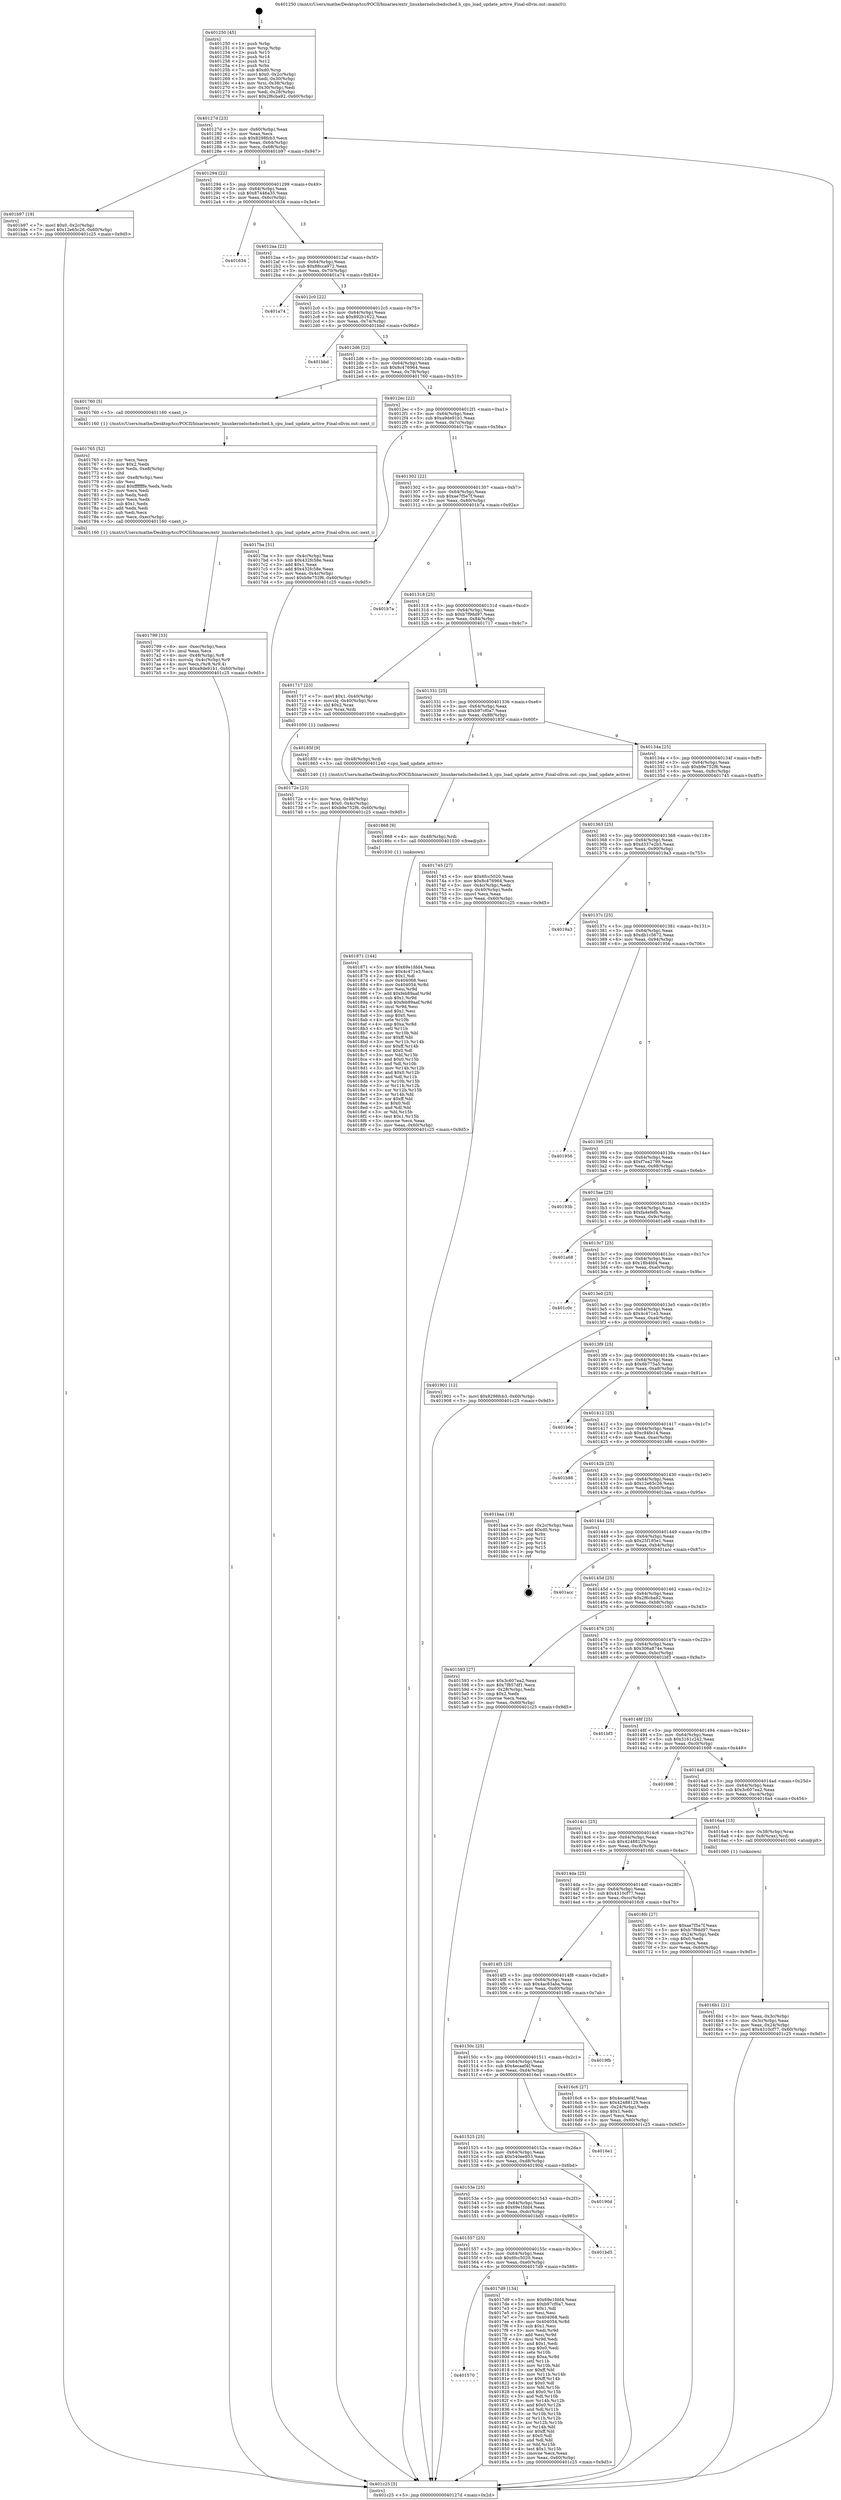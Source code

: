 digraph "0x401250" {
  label = "0x401250 (/mnt/c/Users/mathe/Desktop/tcc/POCII/binaries/extr_linuxkernelschedsched.h_cpu_load_update_active_Final-ollvm.out::main(0))"
  labelloc = "t"
  node[shape=record]

  Entry [label="",width=0.3,height=0.3,shape=circle,fillcolor=black,style=filled]
  "0x40127d" [label="{
     0x40127d [23]\l
     | [instrs]\l
     &nbsp;&nbsp;0x40127d \<+3\>: mov -0x60(%rbp),%eax\l
     &nbsp;&nbsp;0x401280 \<+2\>: mov %eax,%ecx\l
     &nbsp;&nbsp;0x401282 \<+6\>: sub $0x8298fcb3,%ecx\l
     &nbsp;&nbsp;0x401288 \<+3\>: mov %eax,-0x64(%rbp)\l
     &nbsp;&nbsp;0x40128b \<+3\>: mov %ecx,-0x68(%rbp)\l
     &nbsp;&nbsp;0x40128e \<+6\>: je 0000000000401b97 \<main+0x947\>\l
  }"]
  "0x401b97" [label="{
     0x401b97 [19]\l
     | [instrs]\l
     &nbsp;&nbsp;0x401b97 \<+7\>: movl $0x0,-0x2c(%rbp)\l
     &nbsp;&nbsp;0x401b9e \<+7\>: movl $0x12e65c26,-0x60(%rbp)\l
     &nbsp;&nbsp;0x401ba5 \<+5\>: jmp 0000000000401c25 \<main+0x9d5\>\l
  }"]
  "0x401294" [label="{
     0x401294 [22]\l
     | [instrs]\l
     &nbsp;&nbsp;0x401294 \<+5\>: jmp 0000000000401299 \<main+0x49\>\l
     &nbsp;&nbsp;0x401299 \<+3\>: mov -0x64(%rbp),%eax\l
     &nbsp;&nbsp;0x40129c \<+5\>: sub $0x87446a35,%eax\l
     &nbsp;&nbsp;0x4012a1 \<+3\>: mov %eax,-0x6c(%rbp)\l
     &nbsp;&nbsp;0x4012a4 \<+6\>: je 0000000000401634 \<main+0x3e4\>\l
  }"]
  Exit [label="",width=0.3,height=0.3,shape=circle,fillcolor=black,style=filled,peripheries=2]
  "0x401634" [label="{
     0x401634\l
  }", style=dashed]
  "0x4012aa" [label="{
     0x4012aa [22]\l
     | [instrs]\l
     &nbsp;&nbsp;0x4012aa \<+5\>: jmp 00000000004012af \<main+0x5f\>\l
     &nbsp;&nbsp;0x4012af \<+3\>: mov -0x64(%rbp),%eax\l
     &nbsp;&nbsp;0x4012b2 \<+5\>: sub $0x88cca972,%eax\l
     &nbsp;&nbsp;0x4012b7 \<+3\>: mov %eax,-0x70(%rbp)\l
     &nbsp;&nbsp;0x4012ba \<+6\>: je 0000000000401a74 \<main+0x824\>\l
  }"]
  "0x401871" [label="{
     0x401871 [144]\l
     | [instrs]\l
     &nbsp;&nbsp;0x401871 \<+5\>: mov $0x69e1fdd4,%eax\l
     &nbsp;&nbsp;0x401876 \<+5\>: mov $0x4c471e3,%ecx\l
     &nbsp;&nbsp;0x40187b \<+2\>: mov $0x1,%dl\l
     &nbsp;&nbsp;0x40187d \<+7\>: mov 0x404068,%esi\l
     &nbsp;&nbsp;0x401884 \<+8\>: mov 0x404054,%r8d\l
     &nbsp;&nbsp;0x40188c \<+3\>: mov %esi,%r9d\l
     &nbsp;&nbsp;0x40188f \<+7\>: add $0xfeb89aaf,%r9d\l
     &nbsp;&nbsp;0x401896 \<+4\>: sub $0x1,%r9d\l
     &nbsp;&nbsp;0x40189a \<+7\>: sub $0xfeb89aaf,%r9d\l
     &nbsp;&nbsp;0x4018a1 \<+4\>: imul %r9d,%esi\l
     &nbsp;&nbsp;0x4018a5 \<+3\>: and $0x1,%esi\l
     &nbsp;&nbsp;0x4018a8 \<+3\>: cmp $0x0,%esi\l
     &nbsp;&nbsp;0x4018ab \<+4\>: sete %r10b\l
     &nbsp;&nbsp;0x4018af \<+4\>: cmp $0xa,%r8d\l
     &nbsp;&nbsp;0x4018b3 \<+4\>: setl %r11b\l
     &nbsp;&nbsp;0x4018b7 \<+3\>: mov %r10b,%bl\l
     &nbsp;&nbsp;0x4018ba \<+3\>: xor $0xff,%bl\l
     &nbsp;&nbsp;0x4018bd \<+3\>: mov %r11b,%r14b\l
     &nbsp;&nbsp;0x4018c0 \<+4\>: xor $0xff,%r14b\l
     &nbsp;&nbsp;0x4018c4 \<+3\>: xor $0x0,%dl\l
     &nbsp;&nbsp;0x4018c7 \<+3\>: mov %bl,%r15b\l
     &nbsp;&nbsp;0x4018ca \<+4\>: and $0x0,%r15b\l
     &nbsp;&nbsp;0x4018ce \<+3\>: and %dl,%r10b\l
     &nbsp;&nbsp;0x4018d1 \<+3\>: mov %r14b,%r12b\l
     &nbsp;&nbsp;0x4018d4 \<+4\>: and $0x0,%r12b\l
     &nbsp;&nbsp;0x4018d8 \<+3\>: and %dl,%r11b\l
     &nbsp;&nbsp;0x4018db \<+3\>: or %r10b,%r15b\l
     &nbsp;&nbsp;0x4018de \<+3\>: or %r11b,%r12b\l
     &nbsp;&nbsp;0x4018e1 \<+3\>: xor %r12b,%r15b\l
     &nbsp;&nbsp;0x4018e4 \<+3\>: or %r14b,%bl\l
     &nbsp;&nbsp;0x4018e7 \<+3\>: xor $0xff,%bl\l
     &nbsp;&nbsp;0x4018ea \<+3\>: or $0x0,%dl\l
     &nbsp;&nbsp;0x4018ed \<+2\>: and %dl,%bl\l
     &nbsp;&nbsp;0x4018ef \<+3\>: or %bl,%r15b\l
     &nbsp;&nbsp;0x4018f2 \<+4\>: test $0x1,%r15b\l
     &nbsp;&nbsp;0x4018f6 \<+3\>: cmovne %ecx,%eax\l
     &nbsp;&nbsp;0x4018f9 \<+3\>: mov %eax,-0x60(%rbp)\l
     &nbsp;&nbsp;0x4018fc \<+5\>: jmp 0000000000401c25 \<main+0x9d5\>\l
  }"]
  "0x401a74" [label="{
     0x401a74\l
  }", style=dashed]
  "0x4012c0" [label="{
     0x4012c0 [22]\l
     | [instrs]\l
     &nbsp;&nbsp;0x4012c0 \<+5\>: jmp 00000000004012c5 \<main+0x75\>\l
     &nbsp;&nbsp;0x4012c5 \<+3\>: mov -0x64(%rbp),%eax\l
     &nbsp;&nbsp;0x4012c8 \<+5\>: sub $0x892b1622,%eax\l
     &nbsp;&nbsp;0x4012cd \<+3\>: mov %eax,-0x74(%rbp)\l
     &nbsp;&nbsp;0x4012d0 \<+6\>: je 0000000000401bbd \<main+0x96d\>\l
  }"]
  "0x401868" [label="{
     0x401868 [9]\l
     | [instrs]\l
     &nbsp;&nbsp;0x401868 \<+4\>: mov -0x48(%rbp),%rdi\l
     &nbsp;&nbsp;0x40186c \<+5\>: call 0000000000401030 \<free@plt\>\l
     | [calls]\l
     &nbsp;&nbsp;0x401030 \{1\} (unknown)\l
  }"]
  "0x401bbd" [label="{
     0x401bbd\l
  }", style=dashed]
  "0x4012d6" [label="{
     0x4012d6 [22]\l
     | [instrs]\l
     &nbsp;&nbsp;0x4012d6 \<+5\>: jmp 00000000004012db \<main+0x8b\>\l
     &nbsp;&nbsp;0x4012db \<+3\>: mov -0x64(%rbp),%eax\l
     &nbsp;&nbsp;0x4012de \<+5\>: sub $0x8c476964,%eax\l
     &nbsp;&nbsp;0x4012e3 \<+3\>: mov %eax,-0x78(%rbp)\l
     &nbsp;&nbsp;0x4012e6 \<+6\>: je 0000000000401760 \<main+0x510\>\l
  }"]
  "0x401570" [label="{
     0x401570\l
  }", style=dashed]
  "0x401760" [label="{
     0x401760 [5]\l
     | [instrs]\l
     &nbsp;&nbsp;0x401760 \<+5\>: call 0000000000401160 \<next_i\>\l
     | [calls]\l
     &nbsp;&nbsp;0x401160 \{1\} (/mnt/c/Users/mathe/Desktop/tcc/POCII/binaries/extr_linuxkernelschedsched.h_cpu_load_update_active_Final-ollvm.out::next_i)\l
  }"]
  "0x4012ec" [label="{
     0x4012ec [22]\l
     | [instrs]\l
     &nbsp;&nbsp;0x4012ec \<+5\>: jmp 00000000004012f1 \<main+0xa1\>\l
     &nbsp;&nbsp;0x4012f1 \<+3\>: mov -0x64(%rbp),%eax\l
     &nbsp;&nbsp;0x4012f4 \<+5\>: sub $0xa9de91b1,%eax\l
     &nbsp;&nbsp;0x4012f9 \<+3\>: mov %eax,-0x7c(%rbp)\l
     &nbsp;&nbsp;0x4012fc \<+6\>: je 00000000004017ba \<main+0x56a\>\l
  }"]
  "0x4017d9" [label="{
     0x4017d9 [134]\l
     | [instrs]\l
     &nbsp;&nbsp;0x4017d9 \<+5\>: mov $0x69e1fdd4,%eax\l
     &nbsp;&nbsp;0x4017de \<+5\>: mov $0xb97cf0a7,%ecx\l
     &nbsp;&nbsp;0x4017e3 \<+2\>: mov $0x1,%dl\l
     &nbsp;&nbsp;0x4017e5 \<+2\>: xor %esi,%esi\l
     &nbsp;&nbsp;0x4017e7 \<+7\>: mov 0x404068,%edi\l
     &nbsp;&nbsp;0x4017ee \<+8\>: mov 0x404054,%r8d\l
     &nbsp;&nbsp;0x4017f6 \<+3\>: sub $0x1,%esi\l
     &nbsp;&nbsp;0x4017f9 \<+3\>: mov %edi,%r9d\l
     &nbsp;&nbsp;0x4017fc \<+3\>: add %esi,%r9d\l
     &nbsp;&nbsp;0x4017ff \<+4\>: imul %r9d,%edi\l
     &nbsp;&nbsp;0x401803 \<+3\>: and $0x1,%edi\l
     &nbsp;&nbsp;0x401806 \<+3\>: cmp $0x0,%edi\l
     &nbsp;&nbsp;0x401809 \<+4\>: sete %r10b\l
     &nbsp;&nbsp;0x40180d \<+4\>: cmp $0xa,%r8d\l
     &nbsp;&nbsp;0x401811 \<+4\>: setl %r11b\l
     &nbsp;&nbsp;0x401815 \<+3\>: mov %r10b,%bl\l
     &nbsp;&nbsp;0x401818 \<+3\>: xor $0xff,%bl\l
     &nbsp;&nbsp;0x40181b \<+3\>: mov %r11b,%r14b\l
     &nbsp;&nbsp;0x40181e \<+4\>: xor $0xff,%r14b\l
     &nbsp;&nbsp;0x401822 \<+3\>: xor $0x0,%dl\l
     &nbsp;&nbsp;0x401825 \<+3\>: mov %bl,%r15b\l
     &nbsp;&nbsp;0x401828 \<+4\>: and $0x0,%r15b\l
     &nbsp;&nbsp;0x40182c \<+3\>: and %dl,%r10b\l
     &nbsp;&nbsp;0x40182f \<+3\>: mov %r14b,%r12b\l
     &nbsp;&nbsp;0x401832 \<+4\>: and $0x0,%r12b\l
     &nbsp;&nbsp;0x401836 \<+3\>: and %dl,%r11b\l
     &nbsp;&nbsp;0x401839 \<+3\>: or %r10b,%r15b\l
     &nbsp;&nbsp;0x40183c \<+3\>: or %r11b,%r12b\l
     &nbsp;&nbsp;0x40183f \<+3\>: xor %r12b,%r15b\l
     &nbsp;&nbsp;0x401842 \<+3\>: or %r14b,%bl\l
     &nbsp;&nbsp;0x401845 \<+3\>: xor $0xff,%bl\l
     &nbsp;&nbsp;0x401848 \<+3\>: or $0x0,%dl\l
     &nbsp;&nbsp;0x40184b \<+2\>: and %dl,%bl\l
     &nbsp;&nbsp;0x40184d \<+3\>: or %bl,%r15b\l
     &nbsp;&nbsp;0x401850 \<+4\>: test $0x1,%r15b\l
     &nbsp;&nbsp;0x401854 \<+3\>: cmovne %ecx,%eax\l
     &nbsp;&nbsp;0x401857 \<+3\>: mov %eax,-0x60(%rbp)\l
     &nbsp;&nbsp;0x40185a \<+5\>: jmp 0000000000401c25 \<main+0x9d5\>\l
  }"]
  "0x4017ba" [label="{
     0x4017ba [31]\l
     | [instrs]\l
     &nbsp;&nbsp;0x4017ba \<+3\>: mov -0x4c(%rbp),%eax\l
     &nbsp;&nbsp;0x4017bd \<+5\>: sub $0x432fc58e,%eax\l
     &nbsp;&nbsp;0x4017c2 \<+3\>: add $0x1,%eax\l
     &nbsp;&nbsp;0x4017c5 \<+5\>: add $0x432fc58e,%eax\l
     &nbsp;&nbsp;0x4017ca \<+3\>: mov %eax,-0x4c(%rbp)\l
     &nbsp;&nbsp;0x4017cd \<+7\>: movl $0xb9e752f6,-0x60(%rbp)\l
     &nbsp;&nbsp;0x4017d4 \<+5\>: jmp 0000000000401c25 \<main+0x9d5\>\l
  }"]
  "0x401302" [label="{
     0x401302 [22]\l
     | [instrs]\l
     &nbsp;&nbsp;0x401302 \<+5\>: jmp 0000000000401307 \<main+0xb7\>\l
     &nbsp;&nbsp;0x401307 \<+3\>: mov -0x64(%rbp),%eax\l
     &nbsp;&nbsp;0x40130a \<+5\>: sub $0xae7f5e7f,%eax\l
     &nbsp;&nbsp;0x40130f \<+3\>: mov %eax,-0x80(%rbp)\l
     &nbsp;&nbsp;0x401312 \<+6\>: je 0000000000401b7a \<main+0x92a\>\l
  }"]
  "0x401557" [label="{
     0x401557 [25]\l
     | [instrs]\l
     &nbsp;&nbsp;0x401557 \<+5\>: jmp 000000000040155c \<main+0x30c\>\l
     &nbsp;&nbsp;0x40155c \<+3\>: mov -0x64(%rbp),%eax\l
     &nbsp;&nbsp;0x40155f \<+5\>: sub $0x6fcc5020,%eax\l
     &nbsp;&nbsp;0x401564 \<+6\>: mov %eax,-0xe0(%rbp)\l
     &nbsp;&nbsp;0x40156a \<+6\>: je 00000000004017d9 \<main+0x589\>\l
  }"]
  "0x401b7a" [label="{
     0x401b7a\l
  }", style=dashed]
  "0x401318" [label="{
     0x401318 [25]\l
     | [instrs]\l
     &nbsp;&nbsp;0x401318 \<+5\>: jmp 000000000040131d \<main+0xcd\>\l
     &nbsp;&nbsp;0x40131d \<+3\>: mov -0x64(%rbp),%eax\l
     &nbsp;&nbsp;0x401320 \<+5\>: sub $0xb7f9dd97,%eax\l
     &nbsp;&nbsp;0x401325 \<+6\>: mov %eax,-0x84(%rbp)\l
     &nbsp;&nbsp;0x40132b \<+6\>: je 0000000000401717 \<main+0x4c7\>\l
  }"]
  "0x401bd5" [label="{
     0x401bd5\l
  }", style=dashed]
  "0x401717" [label="{
     0x401717 [23]\l
     | [instrs]\l
     &nbsp;&nbsp;0x401717 \<+7\>: movl $0x1,-0x40(%rbp)\l
     &nbsp;&nbsp;0x40171e \<+4\>: movslq -0x40(%rbp),%rax\l
     &nbsp;&nbsp;0x401722 \<+4\>: shl $0x2,%rax\l
     &nbsp;&nbsp;0x401726 \<+3\>: mov %rax,%rdi\l
     &nbsp;&nbsp;0x401729 \<+5\>: call 0000000000401050 \<malloc@plt\>\l
     | [calls]\l
     &nbsp;&nbsp;0x401050 \{1\} (unknown)\l
  }"]
  "0x401331" [label="{
     0x401331 [25]\l
     | [instrs]\l
     &nbsp;&nbsp;0x401331 \<+5\>: jmp 0000000000401336 \<main+0xe6\>\l
     &nbsp;&nbsp;0x401336 \<+3\>: mov -0x64(%rbp),%eax\l
     &nbsp;&nbsp;0x401339 \<+5\>: sub $0xb97cf0a7,%eax\l
     &nbsp;&nbsp;0x40133e \<+6\>: mov %eax,-0x88(%rbp)\l
     &nbsp;&nbsp;0x401344 \<+6\>: je 000000000040185f \<main+0x60f\>\l
  }"]
  "0x40153e" [label="{
     0x40153e [25]\l
     | [instrs]\l
     &nbsp;&nbsp;0x40153e \<+5\>: jmp 0000000000401543 \<main+0x2f3\>\l
     &nbsp;&nbsp;0x401543 \<+3\>: mov -0x64(%rbp),%eax\l
     &nbsp;&nbsp;0x401546 \<+5\>: sub $0x69e1fdd4,%eax\l
     &nbsp;&nbsp;0x40154b \<+6\>: mov %eax,-0xdc(%rbp)\l
     &nbsp;&nbsp;0x401551 \<+6\>: je 0000000000401bd5 \<main+0x985\>\l
  }"]
  "0x40185f" [label="{
     0x40185f [9]\l
     | [instrs]\l
     &nbsp;&nbsp;0x40185f \<+4\>: mov -0x48(%rbp),%rdi\l
     &nbsp;&nbsp;0x401863 \<+5\>: call 0000000000401240 \<cpu_load_update_active\>\l
     | [calls]\l
     &nbsp;&nbsp;0x401240 \{1\} (/mnt/c/Users/mathe/Desktop/tcc/POCII/binaries/extr_linuxkernelschedsched.h_cpu_load_update_active_Final-ollvm.out::cpu_load_update_active)\l
  }"]
  "0x40134a" [label="{
     0x40134a [25]\l
     | [instrs]\l
     &nbsp;&nbsp;0x40134a \<+5\>: jmp 000000000040134f \<main+0xff\>\l
     &nbsp;&nbsp;0x40134f \<+3\>: mov -0x64(%rbp),%eax\l
     &nbsp;&nbsp;0x401352 \<+5\>: sub $0xb9e752f6,%eax\l
     &nbsp;&nbsp;0x401357 \<+6\>: mov %eax,-0x8c(%rbp)\l
     &nbsp;&nbsp;0x40135d \<+6\>: je 0000000000401745 \<main+0x4f5\>\l
  }"]
  "0x40190d" [label="{
     0x40190d\l
  }", style=dashed]
  "0x401745" [label="{
     0x401745 [27]\l
     | [instrs]\l
     &nbsp;&nbsp;0x401745 \<+5\>: mov $0x6fcc5020,%eax\l
     &nbsp;&nbsp;0x40174a \<+5\>: mov $0x8c476964,%ecx\l
     &nbsp;&nbsp;0x40174f \<+3\>: mov -0x4c(%rbp),%edx\l
     &nbsp;&nbsp;0x401752 \<+3\>: cmp -0x40(%rbp),%edx\l
     &nbsp;&nbsp;0x401755 \<+3\>: cmovl %ecx,%eax\l
     &nbsp;&nbsp;0x401758 \<+3\>: mov %eax,-0x60(%rbp)\l
     &nbsp;&nbsp;0x40175b \<+5\>: jmp 0000000000401c25 \<main+0x9d5\>\l
  }"]
  "0x401363" [label="{
     0x401363 [25]\l
     | [instrs]\l
     &nbsp;&nbsp;0x401363 \<+5\>: jmp 0000000000401368 \<main+0x118\>\l
     &nbsp;&nbsp;0x401368 \<+3\>: mov -0x64(%rbp),%eax\l
     &nbsp;&nbsp;0x40136b \<+5\>: sub $0xd337e2b3,%eax\l
     &nbsp;&nbsp;0x401370 \<+6\>: mov %eax,-0x90(%rbp)\l
     &nbsp;&nbsp;0x401376 \<+6\>: je 00000000004019a3 \<main+0x753\>\l
  }"]
  "0x401525" [label="{
     0x401525 [25]\l
     | [instrs]\l
     &nbsp;&nbsp;0x401525 \<+5\>: jmp 000000000040152a \<main+0x2da\>\l
     &nbsp;&nbsp;0x40152a \<+3\>: mov -0x64(%rbp),%eax\l
     &nbsp;&nbsp;0x40152d \<+5\>: sub $0x540ee953,%eax\l
     &nbsp;&nbsp;0x401532 \<+6\>: mov %eax,-0xd8(%rbp)\l
     &nbsp;&nbsp;0x401538 \<+6\>: je 000000000040190d \<main+0x6bd\>\l
  }"]
  "0x4019a3" [label="{
     0x4019a3\l
  }", style=dashed]
  "0x40137c" [label="{
     0x40137c [25]\l
     | [instrs]\l
     &nbsp;&nbsp;0x40137c \<+5\>: jmp 0000000000401381 \<main+0x131\>\l
     &nbsp;&nbsp;0x401381 \<+3\>: mov -0x64(%rbp),%eax\l
     &nbsp;&nbsp;0x401384 \<+5\>: sub $0xdb1c5672,%eax\l
     &nbsp;&nbsp;0x401389 \<+6\>: mov %eax,-0x94(%rbp)\l
     &nbsp;&nbsp;0x40138f \<+6\>: je 0000000000401956 \<main+0x706\>\l
  }"]
  "0x4016e1" [label="{
     0x4016e1\l
  }", style=dashed]
  "0x401956" [label="{
     0x401956\l
  }", style=dashed]
  "0x401395" [label="{
     0x401395 [25]\l
     | [instrs]\l
     &nbsp;&nbsp;0x401395 \<+5\>: jmp 000000000040139a \<main+0x14a\>\l
     &nbsp;&nbsp;0x40139a \<+3\>: mov -0x64(%rbp),%eax\l
     &nbsp;&nbsp;0x40139d \<+5\>: sub $0xf7ea2799,%eax\l
     &nbsp;&nbsp;0x4013a2 \<+6\>: mov %eax,-0x98(%rbp)\l
     &nbsp;&nbsp;0x4013a8 \<+6\>: je 000000000040193b \<main+0x6eb\>\l
  }"]
  "0x40150c" [label="{
     0x40150c [25]\l
     | [instrs]\l
     &nbsp;&nbsp;0x40150c \<+5\>: jmp 0000000000401511 \<main+0x2c1\>\l
     &nbsp;&nbsp;0x401511 \<+3\>: mov -0x64(%rbp),%eax\l
     &nbsp;&nbsp;0x401514 \<+5\>: sub $0x4ecaef4f,%eax\l
     &nbsp;&nbsp;0x401519 \<+6\>: mov %eax,-0xd4(%rbp)\l
     &nbsp;&nbsp;0x40151f \<+6\>: je 00000000004016e1 \<main+0x491\>\l
  }"]
  "0x40193b" [label="{
     0x40193b\l
  }", style=dashed]
  "0x4013ae" [label="{
     0x4013ae [25]\l
     | [instrs]\l
     &nbsp;&nbsp;0x4013ae \<+5\>: jmp 00000000004013b3 \<main+0x163\>\l
     &nbsp;&nbsp;0x4013b3 \<+3\>: mov -0x64(%rbp),%eax\l
     &nbsp;&nbsp;0x4013b6 \<+5\>: sub $0xfa4efefb,%eax\l
     &nbsp;&nbsp;0x4013bb \<+6\>: mov %eax,-0x9c(%rbp)\l
     &nbsp;&nbsp;0x4013c1 \<+6\>: je 0000000000401a68 \<main+0x818\>\l
  }"]
  "0x4019fb" [label="{
     0x4019fb\l
  }", style=dashed]
  "0x401a68" [label="{
     0x401a68\l
  }", style=dashed]
  "0x4013c7" [label="{
     0x4013c7 [25]\l
     | [instrs]\l
     &nbsp;&nbsp;0x4013c7 \<+5\>: jmp 00000000004013cc \<main+0x17c\>\l
     &nbsp;&nbsp;0x4013cc \<+3\>: mov -0x64(%rbp),%eax\l
     &nbsp;&nbsp;0x4013cf \<+5\>: sub $0x18b4fd4,%eax\l
     &nbsp;&nbsp;0x4013d4 \<+6\>: mov %eax,-0xa0(%rbp)\l
     &nbsp;&nbsp;0x4013da \<+6\>: je 0000000000401c0c \<main+0x9bc\>\l
  }"]
  "0x401799" [label="{
     0x401799 [33]\l
     | [instrs]\l
     &nbsp;&nbsp;0x401799 \<+6\>: mov -0xec(%rbp),%ecx\l
     &nbsp;&nbsp;0x40179f \<+3\>: imul %eax,%ecx\l
     &nbsp;&nbsp;0x4017a2 \<+4\>: mov -0x48(%rbp),%r8\l
     &nbsp;&nbsp;0x4017a6 \<+4\>: movslq -0x4c(%rbp),%r9\l
     &nbsp;&nbsp;0x4017aa \<+4\>: mov %ecx,(%r8,%r9,4)\l
     &nbsp;&nbsp;0x4017ae \<+7\>: movl $0xa9de91b1,-0x60(%rbp)\l
     &nbsp;&nbsp;0x4017b5 \<+5\>: jmp 0000000000401c25 \<main+0x9d5\>\l
  }"]
  "0x401c0c" [label="{
     0x401c0c\l
  }", style=dashed]
  "0x4013e0" [label="{
     0x4013e0 [25]\l
     | [instrs]\l
     &nbsp;&nbsp;0x4013e0 \<+5\>: jmp 00000000004013e5 \<main+0x195\>\l
     &nbsp;&nbsp;0x4013e5 \<+3\>: mov -0x64(%rbp),%eax\l
     &nbsp;&nbsp;0x4013e8 \<+5\>: sub $0x4c471e3,%eax\l
     &nbsp;&nbsp;0x4013ed \<+6\>: mov %eax,-0xa4(%rbp)\l
     &nbsp;&nbsp;0x4013f3 \<+6\>: je 0000000000401901 \<main+0x6b1\>\l
  }"]
  "0x401765" [label="{
     0x401765 [52]\l
     | [instrs]\l
     &nbsp;&nbsp;0x401765 \<+2\>: xor %ecx,%ecx\l
     &nbsp;&nbsp;0x401767 \<+5\>: mov $0x2,%edx\l
     &nbsp;&nbsp;0x40176c \<+6\>: mov %edx,-0xe8(%rbp)\l
     &nbsp;&nbsp;0x401772 \<+1\>: cltd\l
     &nbsp;&nbsp;0x401773 \<+6\>: mov -0xe8(%rbp),%esi\l
     &nbsp;&nbsp;0x401779 \<+2\>: idiv %esi\l
     &nbsp;&nbsp;0x40177b \<+6\>: imul $0xfffffffe,%edx,%edx\l
     &nbsp;&nbsp;0x401781 \<+2\>: mov %ecx,%edi\l
     &nbsp;&nbsp;0x401783 \<+2\>: sub %edx,%edi\l
     &nbsp;&nbsp;0x401785 \<+2\>: mov %ecx,%edx\l
     &nbsp;&nbsp;0x401787 \<+3\>: sub $0x1,%edx\l
     &nbsp;&nbsp;0x40178a \<+2\>: add %edx,%edi\l
     &nbsp;&nbsp;0x40178c \<+2\>: sub %edi,%ecx\l
     &nbsp;&nbsp;0x40178e \<+6\>: mov %ecx,-0xec(%rbp)\l
     &nbsp;&nbsp;0x401794 \<+5\>: call 0000000000401160 \<next_i\>\l
     | [calls]\l
     &nbsp;&nbsp;0x401160 \{1\} (/mnt/c/Users/mathe/Desktop/tcc/POCII/binaries/extr_linuxkernelschedsched.h_cpu_load_update_active_Final-ollvm.out::next_i)\l
  }"]
  "0x401901" [label="{
     0x401901 [12]\l
     | [instrs]\l
     &nbsp;&nbsp;0x401901 \<+7\>: movl $0x8298fcb3,-0x60(%rbp)\l
     &nbsp;&nbsp;0x401908 \<+5\>: jmp 0000000000401c25 \<main+0x9d5\>\l
  }"]
  "0x4013f9" [label="{
     0x4013f9 [25]\l
     | [instrs]\l
     &nbsp;&nbsp;0x4013f9 \<+5\>: jmp 00000000004013fe \<main+0x1ae\>\l
     &nbsp;&nbsp;0x4013fe \<+3\>: mov -0x64(%rbp),%eax\l
     &nbsp;&nbsp;0x401401 \<+5\>: sub $0x6b775a5,%eax\l
     &nbsp;&nbsp;0x401406 \<+6\>: mov %eax,-0xa8(%rbp)\l
     &nbsp;&nbsp;0x40140c \<+6\>: je 0000000000401b6e \<main+0x91e\>\l
  }"]
  "0x40172e" [label="{
     0x40172e [23]\l
     | [instrs]\l
     &nbsp;&nbsp;0x40172e \<+4\>: mov %rax,-0x48(%rbp)\l
     &nbsp;&nbsp;0x401732 \<+7\>: movl $0x0,-0x4c(%rbp)\l
     &nbsp;&nbsp;0x401739 \<+7\>: movl $0xb9e752f6,-0x60(%rbp)\l
     &nbsp;&nbsp;0x401740 \<+5\>: jmp 0000000000401c25 \<main+0x9d5\>\l
  }"]
  "0x401b6e" [label="{
     0x401b6e\l
  }", style=dashed]
  "0x401412" [label="{
     0x401412 [25]\l
     | [instrs]\l
     &nbsp;&nbsp;0x401412 \<+5\>: jmp 0000000000401417 \<main+0x1c7\>\l
     &nbsp;&nbsp;0x401417 \<+3\>: mov -0x64(%rbp),%eax\l
     &nbsp;&nbsp;0x40141a \<+5\>: sub $0xc94fe14,%eax\l
     &nbsp;&nbsp;0x40141f \<+6\>: mov %eax,-0xac(%rbp)\l
     &nbsp;&nbsp;0x401425 \<+6\>: je 0000000000401b86 \<main+0x936\>\l
  }"]
  "0x4014f3" [label="{
     0x4014f3 [25]\l
     | [instrs]\l
     &nbsp;&nbsp;0x4014f3 \<+5\>: jmp 00000000004014f8 \<main+0x2a8\>\l
     &nbsp;&nbsp;0x4014f8 \<+3\>: mov -0x64(%rbp),%eax\l
     &nbsp;&nbsp;0x4014fb \<+5\>: sub $0x4ac83aba,%eax\l
     &nbsp;&nbsp;0x401500 \<+6\>: mov %eax,-0xd0(%rbp)\l
     &nbsp;&nbsp;0x401506 \<+6\>: je 00000000004019fb \<main+0x7ab\>\l
  }"]
  "0x401b86" [label="{
     0x401b86\l
  }", style=dashed]
  "0x40142b" [label="{
     0x40142b [25]\l
     | [instrs]\l
     &nbsp;&nbsp;0x40142b \<+5\>: jmp 0000000000401430 \<main+0x1e0\>\l
     &nbsp;&nbsp;0x401430 \<+3\>: mov -0x64(%rbp),%eax\l
     &nbsp;&nbsp;0x401433 \<+5\>: sub $0x12e65c26,%eax\l
     &nbsp;&nbsp;0x401438 \<+6\>: mov %eax,-0xb0(%rbp)\l
     &nbsp;&nbsp;0x40143e \<+6\>: je 0000000000401baa \<main+0x95a\>\l
  }"]
  "0x4016c6" [label="{
     0x4016c6 [27]\l
     | [instrs]\l
     &nbsp;&nbsp;0x4016c6 \<+5\>: mov $0x4ecaef4f,%eax\l
     &nbsp;&nbsp;0x4016cb \<+5\>: mov $0x42488129,%ecx\l
     &nbsp;&nbsp;0x4016d0 \<+3\>: mov -0x24(%rbp),%edx\l
     &nbsp;&nbsp;0x4016d3 \<+3\>: cmp $0x1,%edx\l
     &nbsp;&nbsp;0x4016d6 \<+3\>: cmovl %ecx,%eax\l
     &nbsp;&nbsp;0x4016d9 \<+3\>: mov %eax,-0x60(%rbp)\l
     &nbsp;&nbsp;0x4016dc \<+5\>: jmp 0000000000401c25 \<main+0x9d5\>\l
  }"]
  "0x401baa" [label="{
     0x401baa [19]\l
     | [instrs]\l
     &nbsp;&nbsp;0x401baa \<+3\>: mov -0x2c(%rbp),%eax\l
     &nbsp;&nbsp;0x401bad \<+7\>: add $0xd0,%rsp\l
     &nbsp;&nbsp;0x401bb4 \<+1\>: pop %rbx\l
     &nbsp;&nbsp;0x401bb5 \<+2\>: pop %r12\l
     &nbsp;&nbsp;0x401bb7 \<+2\>: pop %r14\l
     &nbsp;&nbsp;0x401bb9 \<+2\>: pop %r15\l
     &nbsp;&nbsp;0x401bbb \<+1\>: pop %rbp\l
     &nbsp;&nbsp;0x401bbc \<+1\>: ret\l
  }"]
  "0x401444" [label="{
     0x401444 [25]\l
     | [instrs]\l
     &nbsp;&nbsp;0x401444 \<+5\>: jmp 0000000000401449 \<main+0x1f9\>\l
     &nbsp;&nbsp;0x401449 \<+3\>: mov -0x64(%rbp),%eax\l
     &nbsp;&nbsp;0x40144c \<+5\>: sub $0x25f185e1,%eax\l
     &nbsp;&nbsp;0x401451 \<+6\>: mov %eax,-0xb4(%rbp)\l
     &nbsp;&nbsp;0x401457 \<+6\>: je 0000000000401acc \<main+0x87c\>\l
  }"]
  "0x4014da" [label="{
     0x4014da [25]\l
     | [instrs]\l
     &nbsp;&nbsp;0x4014da \<+5\>: jmp 00000000004014df \<main+0x28f\>\l
     &nbsp;&nbsp;0x4014df \<+3\>: mov -0x64(%rbp),%eax\l
     &nbsp;&nbsp;0x4014e2 \<+5\>: sub $0x4310cf77,%eax\l
     &nbsp;&nbsp;0x4014e7 \<+6\>: mov %eax,-0xcc(%rbp)\l
     &nbsp;&nbsp;0x4014ed \<+6\>: je 00000000004016c6 \<main+0x476\>\l
  }"]
  "0x401acc" [label="{
     0x401acc\l
  }", style=dashed]
  "0x40145d" [label="{
     0x40145d [25]\l
     | [instrs]\l
     &nbsp;&nbsp;0x40145d \<+5\>: jmp 0000000000401462 \<main+0x212\>\l
     &nbsp;&nbsp;0x401462 \<+3\>: mov -0x64(%rbp),%eax\l
     &nbsp;&nbsp;0x401465 \<+5\>: sub $0x2f6cba92,%eax\l
     &nbsp;&nbsp;0x40146a \<+6\>: mov %eax,-0xb8(%rbp)\l
     &nbsp;&nbsp;0x401470 \<+6\>: je 0000000000401593 \<main+0x343\>\l
  }"]
  "0x4016fc" [label="{
     0x4016fc [27]\l
     | [instrs]\l
     &nbsp;&nbsp;0x4016fc \<+5\>: mov $0xae7f5e7f,%eax\l
     &nbsp;&nbsp;0x401701 \<+5\>: mov $0xb7f9dd97,%ecx\l
     &nbsp;&nbsp;0x401706 \<+3\>: mov -0x24(%rbp),%edx\l
     &nbsp;&nbsp;0x401709 \<+3\>: cmp $0x0,%edx\l
     &nbsp;&nbsp;0x40170c \<+3\>: cmove %ecx,%eax\l
     &nbsp;&nbsp;0x40170f \<+3\>: mov %eax,-0x60(%rbp)\l
     &nbsp;&nbsp;0x401712 \<+5\>: jmp 0000000000401c25 \<main+0x9d5\>\l
  }"]
  "0x401593" [label="{
     0x401593 [27]\l
     | [instrs]\l
     &nbsp;&nbsp;0x401593 \<+5\>: mov $0x3c607ea2,%eax\l
     &nbsp;&nbsp;0x401598 \<+5\>: mov $0x7f857df1,%ecx\l
     &nbsp;&nbsp;0x40159d \<+3\>: mov -0x28(%rbp),%edx\l
     &nbsp;&nbsp;0x4015a0 \<+3\>: cmp $0x2,%edx\l
     &nbsp;&nbsp;0x4015a3 \<+3\>: cmovne %ecx,%eax\l
     &nbsp;&nbsp;0x4015a6 \<+3\>: mov %eax,-0x60(%rbp)\l
     &nbsp;&nbsp;0x4015a9 \<+5\>: jmp 0000000000401c25 \<main+0x9d5\>\l
  }"]
  "0x401476" [label="{
     0x401476 [25]\l
     | [instrs]\l
     &nbsp;&nbsp;0x401476 \<+5\>: jmp 000000000040147b \<main+0x22b\>\l
     &nbsp;&nbsp;0x40147b \<+3\>: mov -0x64(%rbp),%eax\l
     &nbsp;&nbsp;0x40147e \<+5\>: sub $0x306a874e,%eax\l
     &nbsp;&nbsp;0x401483 \<+6\>: mov %eax,-0xbc(%rbp)\l
     &nbsp;&nbsp;0x401489 \<+6\>: je 0000000000401bf3 \<main+0x9a3\>\l
  }"]
  "0x401c25" [label="{
     0x401c25 [5]\l
     | [instrs]\l
     &nbsp;&nbsp;0x401c25 \<+5\>: jmp 000000000040127d \<main+0x2d\>\l
  }"]
  "0x401250" [label="{
     0x401250 [45]\l
     | [instrs]\l
     &nbsp;&nbsp;0x401250 \<+1\>: push %rbp\l
     &nbsp;&nbsp;0x401251 \<+3\>: mov %rsp,%rbp\l
     &nbsp;&nbsp;0x401254 \<+2\>: push %r15\l
     &nbsp;&nbsp;0x401256 \<+2\>: push %r14\l
     &nbsp;&nbsp;0x401258 \<+2\>: push %r12\l
     &nbsp;&nbsp;0x40125a \<+1\>: push %rbx\l
     &nbsp;&nbsp;0x40125b \<+7\>: sub $0xd0,%rsp\l
     &nbsp;&nbsp;0x401262 \<+7\>: movl $0x0,-0x2c(%rbp)\l
     &nbsp;&nbsp;0x401269 \<+3\>: mov %edi,-0x30(%rbp)\l
     &nbsp;&nbsp;0x40126c \<+4\>: mov %rsi,-0x38(%rbp)\l
     &nbsp;&nbsp;0x401270 \<+3\>: mov -0x30(%rbp),%edi\l
     &nbsp;&nbsp;0x401273 \<+3\>: mov %edi,-0x28(%rbp)\l
     &nbsp;&nbsp;0x401276 \<+7\>: movl $0x2f6cba92,-0x60(%rbp)\l
  }"]
  "0x4016b1" [label="{
     0x4016b1 [21]\l
     | [instrs]\l
     &nbsp;&nbsp;0x4016b1 \<+3\>: mov %eax,-0x3c(%rbp)\l
     &nbsp;&nbsp;0x4016b4 \<+3\>: mov -0x3c(%rbp),%eax\l
     &nbsp;&nbsp;0x4016b7 \<+3\>: mov %eax,-0x24(%rbp)\l
     &nbsp;&nbsp;0x4016ba \<+7\>: movl $0x4310cf77,-0x60(%rbp)\l
     &nbsp;&nbsp;0x4016c1 \<+5\>: jmp 0000000000401c25 \<main+0x9d5\>\l
  }"]
  "0x401bf3" [label="{
     0x401bf3\l
  }", style=dashed]
  "0x40148f" [label="{
     0x40148f [25]\l
     | [instrs]\l
     &nbsp;&nbsp;0x40148f \<+5\>: jmp 0000000000401494 \<main+0x244\>\l
     &nbsp;&nbsp;0x401494 \<+3\>: mov -0x64(%rbp),%eax\l
     &nbsp;&nbsp;0x401497 \<+5\>: sub $0x3161c242,%eax\l
     &nbsp;&nbsp;0x40149c \<+6\>: mov %eax,-0xc0(%rbp)\l
     &nbsp;&nbsp;0x4014a2 \<+6\>: je 0000000000401698 \<main+0x448\>\l
  }"]
  "0x4014c1" [label="{
     0x4014c1 [25]\l
     | [instrs]\l
     &nbsp;&nbsp;0x4014c1 \<+5\>: jmp 00000000004014c6 \<main+0x276\>\l
     &nbsp;&nbsp;0x4014c6 \<+3\>: mov -0x64(%rbp),%eax\l
     &nbsp;&nbsp;0x4014c9 \<+5\>: sub $0x42488129,%eax\l
     &nbsp;&nbsp;0x4014ce \<+6\>: mov %eax,-0xc8(%rbp)\l
     &nbsp;&nbsp;0x4014d4 \<+6\>: je 00000000004016fc \<main+0x4ac\>\l
  }"]
  "0x401698" [label="{
     0x401698\l
  }", style=dashed]
  "0x4014a8" [label="{
     0x4014a8 [25]\l
     | [instrs]\l
     &nbsp;&nbsp;0x4014a8 \<+5\>: jmp 00000000004014ad \<main+0x25d\>\l
     &nbsp;&nbsp;0x4014ad \<+3\>: mov -0x64(%rbp),%eax\l
     &nbsp;&nbsp;0x4014b0 \<+5\>: sub $0x3c607ea2,%eax\l
     &nbsp;&nbsp;0x4014b5 \<+6\>: mov %eax,-0xc4(%rbp)\l
     &nbsp;&nbsp;0x4014bb \<+6\>: je 00000000004016a4 \<main+0x454\>\l
  }"]
  "0x4016a4" [label="{
     0x4016a4 [13]\l
     | [instrs]\l
     &nbsp;&nbsp;0x4016a4 \<+4\>: mov -0x38(%rbp),%rax\l
     &nbsp;&nbsp;0x4016a8 \<+4\>: mov 0x8(%rax),%rdi\l
     &nbsp;&nbsp;0x4016ac \<+5\>: call 0000000000401060 \<atoi@plt\>\l
     | [calls]\l
     &nbsp;&nbsp;0x401060 \{1\} (unknown)\l
  }"]
  Entry -> "0x401250" [label=" 1"]
  "0x40127d" -> "0x401b97" [label=" 1"]
  "0x40127d" -> "0x401294" [label=" 13"]
  "0x401baa" -> Exit [label=" 1"]
  "0x401294" -> "0x401634" [label=" 0"]
  "0x401294" -> "0x4012aa" [label=" 13"]
  "0x401b97" -> "0x401c25" [label=" 1"]
  "0x4012aa" -> "0x401a74" [label=" 0"]
  "0x4012aa" -> "0x4012c0" [label=" 13"]
  "0x401901" -> "0x401c25" [label=" 1"]
  "0x4012c0" -> "0x401bbd" [label=" 0"]
  "0x4012c0" -> "0x4012d6" [label=" 13"]
  "0x401871" -> "0x401c25" [label=" 1"]
  "0x4012d6" -> "0x401760" [label=" 1"]
  "0x4012d6" -> "0x4012ec" [label=" 12"]
  "0x401868" -> "0x401871" [label=" 1"]
  "0x4012ec" -> "0x4017ba" [label=" 1"]
  "0x4012ec" -> "0x401302" [label=" 11"]
  "0x40185f" -> "0x401868" [label=" 1"]
  "0x401302" -> "0x401b7a" [label=" 0"]
  "0x401302" -> "0x401318" [label=" 11"]
  "0x401557" -> "0x401570" [label=" 0"]
  "0x401318" -> "0x401717" [label=" 1"]
  "0x401318" -> "0x401331" [label=" 10"]
  "0x401557" -> "0x4017d9" [label=" 1"]
  "0x401331" -> "0x40185f" [label=" 1"]
  "0x401331" -> "0x40134a" [label=" 9"]
  "0x40153e" -> "0x401557" [label=" 1"]
  "0x40134a" -> "0x401745" [label=" 2"]
  "0x40134a" -> "0x401363" [label=" 7"]
  "0x40153e" -> "0x401bd5" [label=" 0"]
  "0x401363" -> "0x4019a3" [label=" 0"]
  "0x401363" -> "0x40137c" [label=" 7"]
  "0x401525" -> "0x40153e" [label=" 1"]
  "0x40137c" -> "0x401956" [label=" 0"]
  "0x40137c" -> "0x401395" [label=" 7"]
  "0x401525" -> "0x40190d" [label=" 0"]
  "0x401395" -> "0x40193b" [label=" 0"]
  "0x401395" -> "0x4013ae" [label=" 7"]
  "0x40150c" -> "0x401525" [label=" 1"]
  "0x4013ae" -> "0x401a68" [label=" 0"]
  "0x4013ae" -> "0x4013c7" [label=" 7"]
  "0x40150c" -> "0x4016e1" [label=" 0"]
  "0x4013c7" -> "0x401c0c" [label=" 0"]
  "0x4013c7" -> "0x4013e0" [label=" 7"]
  "0x4014f3" -> "0x40150c" [label=" 1"]
  "0x4013e0" -> "0x401901" [label=" 1"]
  "0x4013e0" -> "0x4013f9" [label=" 6"]
  "0x4014f3" -> "0x4019fb" [label=" 0"]
  "0x4013f9" -> "0x401b6e" [label=" 0"]
  "0x4013f9" -> "0x401412" [label=" 6"]
  "0x4017d9" -> "0x401c25" [label=" 1"]
  "0x401412" -> "0x401b86" [label=" 0"]
  "0x401412" -> "0x40142b" [label=" 6"]
  "0x4017ba" -> "0x401c25" [label=" 1"]
  "0x40142b" -> "0x401baa" [label=" 1"]
  "0x40142b" -> "0x401444" [label=" 5"]
  "0x401799" -> "0x401c25" [label=" 1"]
  "0x401444" -> "0x401acc" [label=" 0"]
  "0x401444" -> "0x40145d" [label=" 5"]
  "0x401760" -> "0x401765" [label=" 1"]
  "0x40145d" -> "0x401593" [label=" 1"]
  "0x40145d" -> "0x401476" [label=" 4"]
  "0x401593" -> "0x401c25" [label=" 1"]
  "0x401250" -> "0x40127d" [label=" 1"]
  "0x401c25" -> "0x40127d" [label=" 13"]
  "0x401745" -> "0x401c25" [label=" 2"]
  "0x401476" -> "0x401bf3" [label=" 0"]
  "0x401476" -> "0x40148f" [label=" 4"]
  "0x401717" -> "0x40172e" [label=" 1"]
  "0x40148f" -> "0x401698" [label=" 0"]
  "0x40148f" -> "0x4014a8" [label=" 4"]
  "0x4016fc" -> "0x401c25" [label=" 1"]
  "0x4014a8" -> "0x4016a4" [label=" 1"]
  "0x4014a8" -> "0x4014c1" [label=" 3"]
  "0x4016a4" -> "0x4016b1" [label=" 1"]
  "0x4016b1" -> "0x401c25" [label=" 1"]
  "0x40172e" -> "0x401c25" [label=" 1"]
  "0x4014c1" -> "0x4016fc" [label=" 1"]
  "0x4014c1" -> "0x4014da" [label=" 2"]
  "0x401765" -> "0x401799" [label=" 1"]
  "0x4014da" -> "0x4016c6" [label=" 1"]
  "0x4014da" -> "0x4014f3" [label=" 1"]
  "0x4016c6" -> "0x401c25" [label=" 1"]
}
